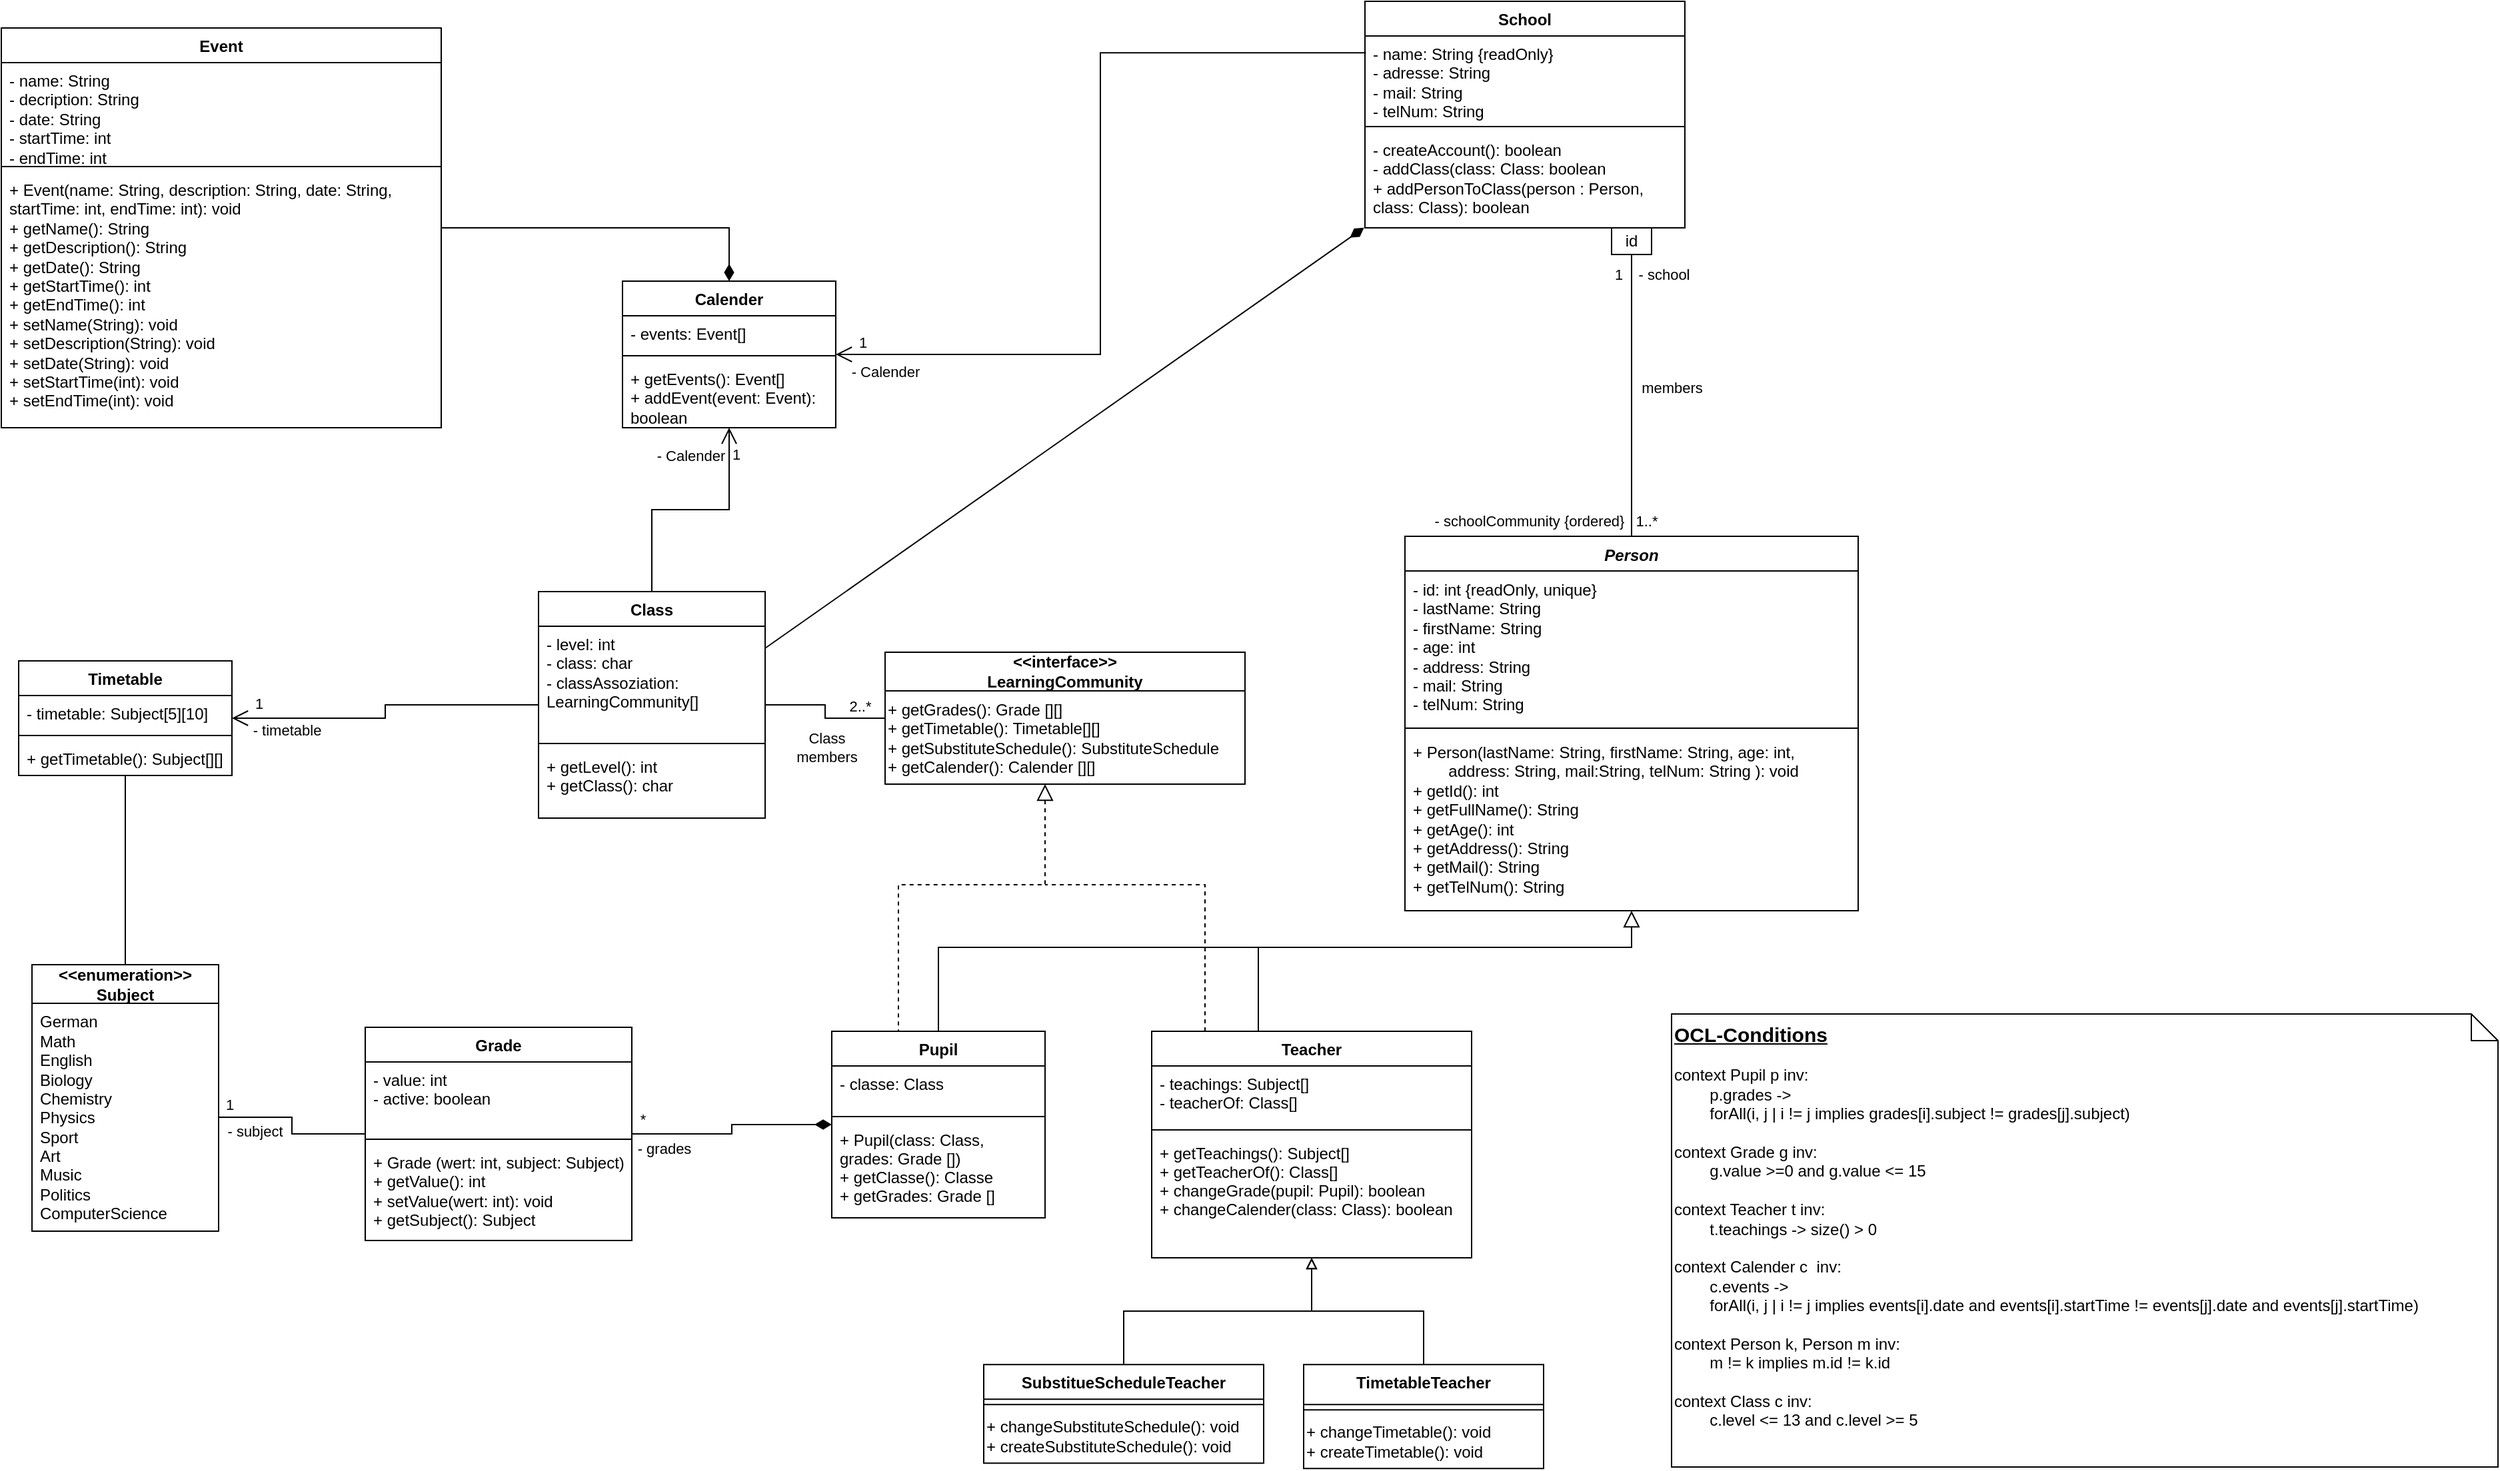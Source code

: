 <mxfile version="24.2.5" type="device">
  <diagram id="C5RBs43oDa-KdzZeNtuy" name="Page-1">
    <mxGraphModel dx="2555" dy="3335" grid="1" gridSize="10" guides="1" tooltips="1" connect="1" arrows="1" fold="1" page="1" pageScale="1" pageWidth="827" pageHeight="1169" math="0" shadow="0">
      <root>
        <mxCell id="WIyWlLk6GJQsqaUBKTNV-0" />
        <mxCell id="WIyWlLk6GJQsqaUBKTNV-1" parent="WIyWlLk6GJQsqaUBKTNV-0" />
        <mxCell id="5Cg1DQGmmBew_H07fwid-9" style="edgeStyle=orthogonalEdgeStyle;rounded=0;orthogonalLoop=1;jettySize=auto;html=1;entryX=1;entryY=0.5;entryDx=0;entryDy=0;endArrow=none;endFill=0;startArrow=diamondThin;startFill=1;startSize=10;" parent="WIyWlLk6GJQsqaUBKTNV-1" source="zkfFHV4jXpPFQw0GAbJ--0" target="rrHhDad-GqAPhSAh23OG-0" edge="1">
          <mxGeometry relative="1" as="geometry" />
        </mxCell>
        <mxCell id="TqdGIouG84ddenYdvqpn-0" value="- grades" style="edgeLabel;html=1;align=center;verticalAlign=middle;resizable=0;points=[];" parent="5Cg1DQGmmBew_H07fwid-9" vertex="1" connectable="0">
          <mxGeometry x="0.303" relative="1" as="geometry">
            <mxPoint x="-31" y="11" as="offset" />
          </mxGeometry>
        </mxCell>
        <mxCell id="TqdGIouG84ddenYdvqpn-2" value="*" style="edgeLabel;html=1;align=center;verticalAlign=middle;resizable=0;points=[];" parent="5Cg1DQGmmBew_H07fwid-9" vertex="1" connectable="0">
          <mxGeometry x="0.911" y="-1" relative="1" as="geometry">
            <mxPoint x="1" y="-10" as="offset" />
          </mxGeometry>
        </mxCell>
        <mxCell id="zkfFHV4jXpPFQw0GAbJ--0" value="Pupil" style="swimlane;fontStyle=1;align=center;verticalAlign=top;childLayout=stackLayout;horizontal=1;startSize=26;horizontalStack=0;resizeParent=1;resizeLast=0;collapsible=1;marginBottom=0;rounded=0;shadow=0;strokeWidth=1;" parent="WIyWlLk6GJQsqaUBKTNV-1" vertex="1">
          <mxGeometry x="-120" y="-1527" width="160" height="140" as="geometry">
            <mxRectangle x="-160" y="-840" width="160" height="26" as="alternateBounds" />
          </mxGeometry>
        </mxCell>
        <mxCell id="zkfFHV4jXpPFQw0GAbJ--1" value="- classe: Class&#xa;" style="text;align=left;verticalAlign=top;spacingLeft=4;spacingRight=4;overflow=hidden;rotatable=0;points=[[0,0.5],[1,0.5]];portConstraint=eastwest;" parent="zkfFHV4jXpPFQw0GAbJ--0" vertex="1">
          <mxGeometry y="26" width="160" height="34" as="geometry" />
        </mxCell>
        <mxCell id="zkfFHV4jXpPFQw0GAbJ--4" value="" style="line;html=1;strokeWidth=1;align=left;verticalAlign=middle;spacingTop=-1;spacingLeft=3;spacingRight=3;rotatable=0;labelPosition=right;points=[];portConstraint=eastwest;" parent="zkfFHV4jXpPFQw0GAbJ--0" vertex="1">
          <mxGeometry y="60" width="160" height="8" as="geometry" />
        </mxCell>
        <mxCell id="zkfFHV4jXpPFQw0GAbJ--5" value="+ Pupil(class: Class, &#xa;grades: Grade [])&#xa;+ getClasse(): Classe&#xa;+ getGrades: Grade []" style="text;align=left;verticalAlign=top;spacingLeft=4;spacingRight=4;overflow=hidden;rotatable=0;points=[[0,0.5],[1,0.5]];portConstraint=eastwest;" parent="zkfFHV4jXpPFQw0GAbJ--0" vertex="1">
          <mxGeometry y="68" width="160" height="72" as="geometry" />
        </mxCell>
        <mxCell id="4zYZKZz7MtSo7KlVfENi-1" style="edgeStyle=orthogonalEdgeStyle;rounded=0;orthogonalLoop=1;jettySize=auto;html=1;entryX=0.5;entryY=1;entryDx=0;entryDy=0;endArrow=block;endFill=0;" edge="1" parent="WIyWlLk6GJQsqaUBKTNV-1" source="zkfFHV4jXpPFQw0GAbJ--6" target="zkfFHV4jXpPFQw0GAbJ--17">
          <mxGeometry relative="1" as="geometry" />
        </mxCell>
        <mxCell id="zkfFHV4jXpPFQw0GAbJ--6" value="SubstitueScheduleTeacher&#xa;&#xa;" style="swimlane;fontStyle=1;align=center;verticalAlign=top;childLayout=stackLayout;horizontal=1;startSize=26;horizontalStack=0;resizeParent=1;resizeLast=0;collapsible=1;marginBottom=0;rounded=0;shadow=0;strokeWidth=1;" parent="WIyWlLk6GJQsqaUBKTNV-1" vertex="1">
          <mxGeometry x="-6" y="-1276.86" width="210" height="74" as="geometry">
            <mxRectangle x="130" y="380" width="160" height="26" as="alternateBounds" />
          </mxGeometry>
        </mxCell>
        <mxCell id="zkfFHV4jXpPFQw0GAbJ--9" value="" style="line;html=1;strokeWidth=1;align=left;verticalAlign=middle;spacingTop=-1;spacingLeft=3;spacingRight=3;rotatable=0;labelPosition=right;points=[];portConstraint=eastwest;" parent="zkfFHV4jXpPFQw0GAbJ--6" vertex="1">
          <mxGeometry y="26" width="210" height="8" as="geometry" />
        </mxCell>
        <mxCell id="WbwawXartxjEZme_BU2b-26" value="&lt;div align=&quot;left&quot;&gt;+ changeSubstituteSchedule(): void&lt;br&gt;&lt;/div&gt;&lt;div align=&quot;left&quot;&gt;+ createSubstituteSchedule(): void&lt;br&gt;&lt;/div&gt;" style="text;html=1;align=left;verticalAlign=middle;resizable=0;points=[];autosize=1;strokeColor=none;fillColor=none;" parent="zkfFHV4jXpPFQw0GAbJ--6" vertex="1">
          <mxGeometry y="34" width="210" height="40" as="geometry" />
        </mxCell>
        <mxCell id="4zYZKZz7MtSo7KlVfENi-3" style="edgeStyle=orthogonalEdgeStyle;rounded=0;orthogonalLoop=1;jettySize=auto;html=1;entryX=0.5;entryY=1;entryDx=0;entryDy=0;endArrow=block;endFill=0;" edge="1" parent="WIyWlLk6GJQsqaUBKTNV-1" source="zkfFHV4jXpPFQw0GAbJ--13" target="zkfFHV4jXpPFQw0GAbJ--17">
          <mxGeometry relative="1" as="geometry" />
        </mxCell>
        <mxCell id="zkfFHV4jXpPFQw0GAbJ--13" value="TimetableTeacher" style="swimlane;fontStyle=1;align=center;verticalAlign=top;childLayout=stackLayout;horizontal=1;startSize=30;horizontalStack=0;resizeParent=1;resizeLast=0;collapsible=1;marginBottom=0;rounded=0;shadow=0;strokeWidth=1;" parent="WIyWlLk6GJQsqaUBKTNV-1" vertex="1">
          <mxGeometry x="234" y="-1276.86" width="180" height="78" as="geometry">
            <mxRectangle x="340" y="380" width="170" height="26" as="alternateBounds" />
          </mxGeometry>
        </mxCell>
        <mxCell id="zkfFHV4jXpPFQw0GAbJ--15" value="" style="line;html=1;strokeWidth=1;align=left;verticalAlign=middle;spacingTop=-1;spacingLeft=3;spacingRight=3;rotatable=0;labelPosition=right;points=[];portConstraint=eastwest;" parent="zkfFHV4jXpPFQw0GAbJ--13" vertex="1">
          <mxGeometry y="30" width="180" height="8" as="geometry" />
        </mxCell>
        <mxCell id="WbwawXartxjEZme_BU2b-27" value="&lt;div align=&quot;left&quot;&gt;+ changeTimetable(): void&lt;br&gt;&lt;/div&gt;&lt;div align=&quot;left&quot;&gt;+ createTimetable(): void&lt;/div&gt;" style="text;html=1;align=left;verticalAlign=middle;resizable=0;points=[];autosize=1;strokeColor=none;fillColor=none;" parent="zkfFHV4jXpPFQw0GAbJ--13" vertex="1">
          <mxGeometry y="38" width="180" height="40" as="geometry" />
        </mxCell>
        <mxCell id="WbwawXartxjEZme_BU2b-21" style="edgeStyle=orthogonalEdgeStyle;rounded=0;orthogonalLoop=1;jettySize=auto;html=1;endArrow=none;endFill=0;dashed=1;" parent="WIyWlLk6GJQsqaUBKTNV-1" source="zkfFHV4jXpPFQw0GAbJ--17" edge="1">
          <mxGeometry relative="1" as="geometry">
            <mxPoint x="40" y="-1637" as="targetPoint" />
            <Array as="points">
              <mxPoint x="160" y="-1637" />
              <mxPoint x="110" y="-1637" />
            </Array>
          </mxGeometry>
        </mxCell>
        <mxCell id="zkfFHV4jXpPFQw0GAbJ--17" value="Teacher" style="swimlane;fontStyle=1;align=center;verticalAlign=top;childLayout=stackLayout;horizontal=1;startSize=26;horizontalStack=0;resizeParent=1;resizeLast=0;collapsible=1;marginBottom=0;rounded=0;shadow=0;strokeWidth=1;" parent="WIyWlLk6GJQsqaUBKTNV-1" vertex="1">
          <mxGeometry x="120" y="-1527" width="240" height="170" as="geometry">
            <mxRectangle x="80" y="-840" width="160" height="26" as="alternateBounds" />
          </mxGeometry>
        </mxCell>
        <mxCell id="zkfFHV4jXpPFQw0GAbJ--18" value="- teachings: Subject[]&#xa;- teacherOf: Class[]&#xa;" style="text;align=left;verticalAlign=top;spacingLeft=4;spacingRight=4;overflow=hidden;rotatable=0;points=[[0,0.5],[1,0.5]];portConstraint=eastwest;" parent="zkfFHV4jXpPFQw0GAbJ--17" vertex="1">
          <mxGeometry y="26" width="240" height="44" as="geometry" />
        </mxCell>
        <mxCell id="zkfFHV4jXpPFQw0GAbJ--23" value="" style="line;html=1;strokeWidth=1;align=left;verticalAlign=middle;spacingTop=-1;spacingLeft=3;spacingRight=3;rotatable=0;labelPosition=right;points=[];portConstraint=eastwest;" parent="zkfFHV4jXpPFQw0GAbJ--17" vertex="1">
          <mxGeometry y="70" width="240" height="8" as="geometry" />
        </mxCell>
        <mxCell id="zkfFHV4jXpPFQw0GAbJ--24" value="+ getTeachings(): Subject[]&#xa;+ getTeacherOf(): Class[]&#xa;+ changeGrade(pupil: Pupil): boolean&#xa;+ changeCalender(class: Class): boolean" style="text;align=left;verticalAlign=top;spacingLeft=4;spacingRight=4;overflow=hidden;rotatable=0;points=[[0,0.5],[1,0.5]];portConstraint=eastwest;" parent="zkfFHV4jXpPFQw0GAbJ--17" vertex="1">
          <mxGeometry y="78" width="240" height="82" as="geometry" />
        </mxCell>
        <mxCell id="WbwawXartxjEZme_BU2b-4" style="edgeStyle=orthogonalEdgeStyle;rounded=0;orthogonalLoop=1;jettySize=auto;html=1;entryX=1;entryY=0.5;entryDx=0;entryDy=0;endArrow=none;endFill=0;" parent="WIyWlLk6GJQsqaUBKTNV-1" source="rrHhDad-GqAPhSAh23OG-0" target="WbwawXartxjEZme_BU2b-3" edge="1">
          <mxGeometry relative="1" as="geometry" />
        </mxCell>
        <mxCell id="TqdGIouG84ddenYdvqpn-4" value="1" style="edgeLabel;html=1;align=center;verticalAlign=middle;resizable=0;points=[];" parent="WbwawXartxjEZme_BU2b-4" vertex="1" connectable="0">
          <mxGeometry x="0.766" y="-1" relative="1" as="geometry">
            <mxPoint x="-7" y="-9" as="offset" />
          </mxGeometry>
        </mxCell>
        <mxCell id="TqdGIouG84ddenYdvqpn-5" value="- subject" style="edgeLabel;html=1;align=center;verticalAlign=middle;resizable=0;points=[];" parent="WbwawXartxjEZme_BU2b-4" vertex="1" connectable="0">
          <mxGeometry x="0.831" y="1" relative="1" as="geometry">
            <mxPoint x="16" y="9" as="offset" />
          </mxGeometry>
        </mxCell>
        <mxCell id="rrHhDad-GqAPhSAh23OG-0" value="Grade" style="swimlane;fontStyle=1;align=center;verticalAlign=top;childLayout=stackLayout;horizontal=1;startSize=26;horizontalStack=0;resizeParent=1;resizeParentMax=0;resizeLast=0;collapsible=1;marginBottom=0;whiteSpace=wrap;html=1;" parent="WIyWlLk6GJQsqaUBKTNV-1" vertex="1">
          <mxGeometry x="-470" y="-1530" width="200" height="160" as="geometry">
            <mxRectangle x="-490" y="-850" width="70" height="30" as="alternateBounds" />
          </mxGeometry>
        </mxCell>
        <mxCell id="rrHhDad-GqAPhSAh23OG-1" value="&lt;div&gt;- value: int&lt;/div&gt;&lt;div&gt;- active: boolean&lt;/div&gt;" style="text;strokeColor=none;fillColor=none;align=left;verticalAlign=top;spacingLeft=4;spacingRight=4;overflow=hidden;rotatable=0;points=[[0,0.5],[1,0.5]];portConstraint=eastwest;whiteSpace=wrap;html=1;" parent="rrHhDad-GqAPhSAh23OG-0" vertex="1">
          <mxGeometry y="26" width="200" height="54" as="geometry" />
        </mxCell>
        <mxCell id="rrHhDad-GqAPhSAh23OG-2" value="" style="line;strokeWidth=1;fillColor=none;align=left;verticalAlign=middle;spacingTop=-1;spacingLeft=3;spacingRight=3;rotatable=0;labelPosition=right;points=[];portConstraint=eastwest;strokeColor=inherit;" parent="rrHhDad-GqAPhSAh23OG-0" vertex="1">
          <mxGeometry y="80" width="200" height="8" as="geometry" />
        </mxCell>
        <mxCell id="rrHhDad-GqAPhSAh23OG-3" value="&lt;div&gt;+ Grade (wert: int, subject: Subject)&lt;br&gt;&lt;/div&gt;&lt;div&gt;+ getValue(): int&lt;/div&gt;&lt;div&gt;+ setValue(wert: int): void&lt;br&gt;&lt;/div&gt;&lt;div&gt;+ getSubject(): Subject&lt;/div&gt;" style="text;strokeColor=none;fillColor=none;align=left;verticalAlign=top;spacingLeft=4;spacingRight=4;overflow=hidden;rotatable=0;points=[[0,0.5],[1,0.5]];portConstraint=eastwest;whiteSpace=wrap;html=1;" parent="rrHhDad-GqAPhSAh23OG-0" vertex="1">
          <mxGeometry y="88" width="200" height="72" as="geometry" />
        </mxCell>
        <mxCell id="5Cg1DQGmmBew_H07fwid-13" style="edgeStyle=orthogonalEdgeStyle;rounded=0;orthogonalLoop=1;jettySize=auto;html=1;entryX=1;entryY=0.5;entryDx=0;entryDy=0;endArrow=open;endFill=0;endSize=10;exitX=0.003;exitY=0.197;exitDx=0;exitDy=0;exitPerimeter=0;startSize=10;" parent="WIyWlLk6GJQsqaUBKTNV-1" source="rrHhDad-GqAPhSAh23OG-5" target="rrHhDad-GqAPhSAh23OG-12" edge="1">
          <mxGeometry relative="1" as="geometry" />
        </mxCell>
        <mxCell id="TpZP8rz3wwjgJjstvNqO-3" value="1" style="edgeLabel;html=1;align=center;verticalAlign=middle;resizable=0;points=[];fontFamily=Helvetica;fontSize=11;fontColor=default;labelBackgroundColor=default;" parent="5Cg1DQGmmBew_H07fwid-13" vertex="1" connectable="0">
          <mxGeometry x="0.664" y="-1" relative="1" as="geometry">
            <mxPoint x="-85" y="-8" as="offset" />
          </mxGeometry>
        </mxCell>
        <mxCell id="TqdGIouG84ddenYdvqpn-7" value="- Calender" style="edgeLabel;html=1;align=center;verticalAlign=middle;resizable=0;points=[];" parent="5Cg1DQGmmBew_H07fwid-13" vertex="1" connectable="0">
          <mxGeometry x="0.465" y="1" relative="1" as="geometry">
            <mxPoint x="-130" y="12" as="offset" />
          </mxGeometry>
        </mxCell>
        <mxCell id="5Cg1DQGmmBew_H07fwid-23" style="edgeStyle=orthogonalEdgeStyle;rounded=0;orthogonalLoop=1;jettySize=auto;html=1;entryX=0.5;entryY=0;entryDx=0;entryDy=0;strokeColor=default;align=center;verticalAlign=middle;fontFamily=Helvetica;fontSize=11;fontColor=default;labelBackgroundColor=default;endArrow=none;endFill=0;endSize=10;" parent="WIyWlLk6GJQsqaUBKTNV-1" source="ObR1IF8wktle5v3oRyKV-1" target="rrHhDad-GqAPhSAh23OG-32" edge="1">
          <mxGeometry relative="1" as="geometry">
            <Array as="points" />
          </mxGeometry>
        </mxCell>
        <mxCell id="TpZP8rz3wwjgJjstvNqO-9" value="1..*" style="edgeLabel;html=1;align=center;verticalAlign=middle;resizable=0;points=[];fontFamily=Helvetica;fontSize=11;fontColor=default;labelBackgroundColor=default;" parent="5Cg1DQGmmBew_H07fwid-23" vertex="1" connectable="0">
          <mxGeometry x="0.794" relative="1" as="geometry">
            <mxPoint x="11" y="10" as="offset" />
          </mxGeometry>
        </mxCell>
        <mxCell id="TqdGIouG84ddenYdvqpn-8" value="- schoolCommunity {ordered}" style="edgeLabel;html=1;align=center;verticalAlign=middle;resizable=0;points=[];" parent="5Cg1DQGmmBew_H07fwid-23" vertex="1" connectable="0">
          <mxGeometry x="0.605" y="-1" relative="1" as="geometry">
            <mxPoint x="-76" y="30" as="offset" />
          </mxGeometry>
        </mxCell>
        <mxCell id="v6CMzdKw22sWxw8PzKiO-6" value="members" style="edgeLabel;html=1;align=center;verticalAlign=middle;resizable=0;points=[];" parent="5Cg1DQGmmBew_H07fwid-23" vertex="1" connectable="0">
          <mxGeometry x="0.042" relative="1" as="geometry">
            <mxPoint x="30" y="-10" as="offset" />
          </mxGeometry>
        </mxCell>
        <mxCell id="5Cg1DQGmmBew_H07fwid-24" style="rounded=0;orthogonalLoop=1;jettySize=auto;html=1;entryX=1;entryY=0.25;entryDx=0;entryDy=0;strokeColor=default;align=center;verticalAlign=middle;fontFamily=Helvetica;fontSize=11;fontColor=default;labelBackgroundColor=default;endArrow=none;endFill=0;endSize=10;startSize=10;startArrow=diamondThin;startFill=1;exitX=-0.003;exitY=0.999;exitDx=0;exitDy=0;exitPerimeter=0;" parent="WIyWlLk6GJQsqaUBKTNV-1" source="rrHhDad-GqAPhSAh23OG-7" target="rrHhDad-GqAPhSAh23OG-8" edge="1">
          <mxGeometry relative="1" as="geometry" />
        </mxCell>
        <mxCell id="rrHhDad-GqAPhSAh23OG-4" value="School" style="swimlane;fontStyle=1;align=center;verticalAlign=top;childLayout=stackLayout;horizontal=1;startSize=26;horizontalStack=0;resizeParent=1;resizeParentMax=0;resizeLast=0;collapsible=1;marginBottom=0;whiteSpace=wrap;html=1;" parent="WIyWlLk6GJQsqaUBKTNV-1" vertex="1">
          <mxGeometry x="280" y="-2300" width="240" height="170" as="geometry">
            <mxRectangle x="-17" y="-1360" width="80" height="30" as="alternateBounds" />
          </mxGeometry>
        </mxCell>
        <mxCell id="rrHhDad-GqAPhSAh23OG-5" value="- name: String {readOnly}&lt;br&gt;&lt;div&gt;- adresse: String&lt;/div&gt;&lt;div&gt;- mail: String&lt;/div&gt;&lt;div&gt;- telNum: String&lt;/div&gt;" style="text;strokeColor=none;fillColor=none;align=left;verticalAlign=top;spacingLeft=4;spacingRight=4;overflow=hidden;rotatable=0;points=[[0,0.5],[1,0.5]];portConstraint=eastwest;whiteSpace=wrap;html=1;" parent="rrHhDad-GqAPhSAh23OG-4" vertex="1">
          <mxGeometry y="26" width="240" height="64" as="geometry" />
        </mxCell>
        <mxCell id="rrHhDad-GqAPhSAh23OG-6" value="" style="line;strokeWidth=1;fillColor=none;align=left;verticalAlign=middle;spacingTop=-1;spacingLeft=3;spacingRight=3;rotatable=0;labelPosition=right;points=[];portConstraint=eastwest;strokeColor=inherit;" parent="rrHhDad-GqAPhSAh23OG-4" vertex="1">
          <mxGeometry y="90" width="240" height="8" as="geometry" />
        </mxCell>
        <mxCell id="rrHhDad-GqAPhSAh23OG-7" value="&lt;div&gt;&lt;span style=&quot;background-color: initial;&quot;&gt;- createAccount(): boolean&lt;/span&gt;&lt;br&gt;&lt;/div&gt;&lt;div&gt;- addClass(class: Class: boolean&lt;/div&gt;&lt;div&gt;+&lt;span style=&quot;background-color: initial;&quot;&gt;&amp;nbsp;addPersonToClass(person : Person, class: Class): boolean&lt;/span&gt;&lt;/div&gt;" style="text;strokeColor=none;fillColor=none;align=left;verticalAlign=top;spacingLeft=4;spacingRight=4;overflow=hidden;rotatable=0;points=[[0,0.5],[1,0.5]];portConstraint=eastwest;whiteSpace=wrap;html=1;" parent="rrHhDad-GqAPhSAh23OG-4" vertex="1">
          <mxGeometry y="98" width="240" height="72" as="geometry" />
        </mxCell>
        <mxCell id="5Cg1DQGmmBew_H07fwid-14" style="edgeStyle=orthogonalEdgeStyle;rounded=0;orthogonalLoop=1;jettySize=auto;html=1;entryX=0.5;entryY=1;entryDx=0;entryDy=0;endArrow=open;endFill=0;endSize=10;" parent="WIyWlLk6GJQsqaUBKTNV-1" source="rrHhDad-GqAPhSAh23OG-8" target="rrHhDad-GqAPhSAh23OG-12" edge="1">
          <mxGeometry relative="1" as="geometry" />
        </mxCell>
        <mxCell id="TpZP8rz3wwjgJjstvNqO-1" value="1" style="edgeLabel;html=1;align=center;verticalAlign=middle;resizable=0;points=[];fontFamily=Helvetica;fontSize=11;fontColor=default;labelBackgroundColor=default;" parent="5Cg1DQGmmBew_H07fwid-14" vertex="1" connectable="0">
          <mxGeometry x="0.65" y="-1" relative="1" as="geometry">
            <mxPoint x="4" y="-12" as="offset" />
          </mxGeometry>
        </mxCell>
        <mxCell id="TqdGIouG84ddenYdvqpn-6" value="- Calender" style="edgeLabel;html=1;align=center;verticalAlign=middle;resizable=0;points=[];" parent="5Cg1DQGmmBew_H07fwid-14" vertex="1" connectable="0">
          <mxGeometry x="0.322" y="1" relative="1" as="geometry">
            <mxPoint x="-28" y="-41" as="offset" />
          </mxGeometry>
        </mxCell>
        <mxCell id="5Cg1DQGmmBew_H07fwid-16" style="edgeStyle=orthogonalEdgeStyle;rounded=0;orthogonalLoop=1;jettySize=auto;html=1;entryX=1;entryY=0.5;entryDx=0;entryDy=0;endArrow=open;endFill=0;endSize=10;" parent="WIyWlLk6GJQsqaUBKTNV-1" source="rrHhDad-GqAPhSAh23OG-8" target="rrHhDad-GqAPhSAh23OG-24" edge="1">
          <mxGeometry relative="1" as="geometry" />
        </mxCell>
        <mxCell id="TpZP8rz3wwjgJjstvNqO-6" value="1" style="edgeLabel;html=1;align=center;verticalAlign=middle;resizable=0;points=[];fontFamily=Helvetica;fontSize=11;fontColor=default;labelBackgroundColor=default;" parent="5Cg1DQGmmBew_H07fwid-16" vertex="1" connectable="0">
          <mxGeometry x="0.759" relative="1" as="geometry">
            <mxPoint x="-9" y="-11" as="offset" />
          </mxGeometry>
        </mxCell>
        <mxCell id="v6CMzdKw22sWxw8PzKiO-1" value="- timetable" style="edgeLabel;html=1;align=center;verticalAlign=middle;resizable=0;points=[];" parent="5Cg1DQGmmBew_H07fwid-16" vertex="1" connectable="0">
          <mxGeometry x="0.78" relative="1" as="geometry">
            <mxPoint x="14" y="9" as="offset" />
          </mxGeometry>
        </mxCell>
        <mxCell id="rrHhDad-GqAPhSAh23OG-8" value="Class" style="swimlane;fontStyle=1;align=center;verticalAlign=top;childLayout=stackLayout;horizontal=1;startSize=26;horizontalStack=0;resizeParent=1;resizeParentMax=0;resizeLast=0;collapsible=1;marginBottom=0;whiteSpace=wrap;html=1;" parent="WIyWlLk6GJQsqaUBKTNV-1" vertex="1">
          <mxGeometry x="-340" y="-1857" width="170" height="170" as="geometry">
            <mxRectangle x="-317" y="-1170" width="80" height="30" as="alternateBounds" />
          </mxGeometry>
        </mxCell>
        <mxCell id="rrHhDad-GqAPhSAh23OG-9" value="&lt;div&gt;- level: int&lt;/div&gt;- class: char&lt;div&gt;- classAssoziation: LearningCommunity[]&lt;/div&gt;" style="text;strokeColor=none;fillColor=none;align=left;verticalAlign=top;spacingLeft=4;spacingRight=4;overflow=hidden;rotatable=0;points=[[0,0.5],[1,0.5]];portConstraint=eastwest;whiteSpace=wrap;html=1;" parent="rrHhDad-GqAPhSAh23OG-8" vertex="1">
          <mxGeometry y="26" width="170" height="84" as="geometry" />
        </mxCell>
        <mxCell id="rrHhDad-GqAPhSAh23OG-10" value="" style="line;strokeWidth=1;fillColor=none;align=left;verticalAlign=middle;spacingTop=-1;spacingLeft=3;spacingRight=3;rotatable=0;labelPosition=right;points=[];portConstraint=eastwest;strokeColor=inherit;" parent="rrHhDad-GqAPhSAh23OG-8" vertex="1">
          <mxGeometry y="110" width="170" height="8" as="geometry" />
        </mxCell>
        <mxCell id="rrHhDad-GqAPhSAh23OG-11" value="&lt;div&gt;+ getLevel(): int&lt;/div&gt;&lt;div&gt;+ getClass(): char&lt;br&gt;&lt;/div&gt;&lt;div&gt;&lt;br&gt;&lt;/div&gt;" style="text;strokeColor=none;fillColor=none;align=left;verticalAlign=top;spacingLeft=4;spacingRight=4;overflow=hidden;rotatable=0;points=[[0,0.5],[1,0.5]];portConstraint=eastwest;whiteSpace=wrap;html=1;" parent="rrHhDad-GqAPhSAh23OG-8" vertex="1">
          <mxGeometry y="118" width="170" height="52" as="geometry" />
        </mxCell>
        <mxCell id="rrHhDad-GqAPhSAh23OG-12" value="Calender&lt;div&gt;&lt;br&gt;&lt;/div&gt;" style="swimlane;fontStyle=1;align=center;verticalAlign=top;childLayout=stackLayout;horizontal=1;startSize=26;horizontalStack=0;resizeParent=1;resizeParentMax=0;resizeLast=0;collapsible=1;marginBottom=0;whiteSpace=wrap;html=1;" parent="WIyWlLk6GJQsqaUBKTNV-1" vertex="1">
          <mxGeometry x="-277" y="-2090" width="160" height="110" as="geometry">
            <mxRectangle x="-460" y="-1386" width="90" height="40" as="alternateBounds" />
          </mxGeometry>
        </mxCell>
        <mxCell id="rrHhDad-GqAPhSAh23OG-13" value="- events: Event[]" style="text;strokeColor=none;fillColor=none;align=left;verticalAlign=top;spacingLeft=4;spacingRight=4;overflow=hidden;rotatable=0;points=[[0,0.5],[1,0.5]];portConstraint=eastwest;whiteSpace=wrap;html=1;" parent="rrHhDad-GqAPhSAh23OG-12" vertex="1">
          <mxGeometry y="26" width="160" height="26" as="geometry" />
        </mxCell>
        <mxCell id="rrHhDad-GqAPhSAh23OG-14" value="" style="line;strokeWidth=1;fillColor=none;align=left;verticalAlign=middle;spacingTop=-1;spacingLeft=3;spacingRight=3;rotatable=0;labelPosition=right;points=[];portConstraint=eastwest;strokeColor=inherit;" parent="rrHhDad-GqAPhSAh23OG-12" vertex="1">
          <mxGeometry y="52" width="160" height="8" as="geometry" />
        </mxCell>
        <mxCell id="rrHhDad-GqAPhSAh23OG-15" value="+ getEvents(): Event[]&lt;div&gt;+ addEvent(event: Event): boolean&lt;br&gt;&lt;/div&gt;" style="text;strokeColor=none;fillColor=none;align=left;verticalAlign=top;spacingLeft=4;spacingRight=4;overflow=hidden;rotatable=0;points=[[0,0.5],[1,0.5]];portConstraint=eastwest;whiteSpace=wrap;html=1;" parent="rrHhDad-GqAPhSAh23OG-12" vertex="1">
          <mxGeometry y="60" width="160" height="50" as="geometry" />
        </mxCell>
        <mxCell id="v6CMzdKw22sWxw8PzKiO-9" style="edgeStyle=orthogonalEdgeStyle;rounded=0;orthogonalLoop=1;jettySize=auto;html=1;entryX=0.5;entryY=0;entryDx=0;entryDy=0;endArrow=none;endFill=0;" parent="WIyWlLk6GJQsqaUBKTNV-1" source="rrHhDad-GqAPhSAh23OG-24" target="WbwawXartxjEZme_BU2b-1" edge="1">
          <mxGeometry relative="1" as="geometry" />
        </mxCell>
        <mxCell id="rrHhDad-GqAPhSAh23OG-24" value="Timetable" style="swimlane;fontStyle=1;align=center;verticalAlign=top;childLayout=stackLayout;horizontal=1;startSize=26;horizontalStack=0;resizeParent=1;resizeParentMax=0;resizeLast=0;collapsible=1;marginBottom=0;whiteSpace=wrap;html=1;" parent="WIyWlLk6GJQsqaUBKTNV-1" vertex="1">
          <mxGeometry x="-730" y="-1805" width="160" height="86" as="geometry">
            <mxRectangle x="-510" y="-1158" width="110" height="30" as="alternateBounds" />
          </mxGeometry>
        </mxCell>
        <mxCell id="rrHhDad-GqAPhSAh23OG-25" value="- timetable: Subject[5][10]" style="text;strokeColor=none;fillColor=none;align=left;verticalAlign=top;spacingLeft=4;spacingRight=4;overflow=hidden;rotatable=0;points=[[0,0.5],[1,0.5]];portConstraint=eastwest;whiteSpace=wrap;html=1;" parent="rrHhDad-GqAPhSAh23OG-24" vertex="1">
          <mxGeometry y="26" width="160" height="26" as="geometry" />
        </mxCell>
        <mxCell id="rrHhDad-GqAPhSAh23OG-26" value="" style="line;strokeWidth=1;fillColor=none;align=left;verticalAlign=middle;spacingTop=-1;spacingLeft=3;spacingRight=3;rotatable=0;labelPosition=right;points=[];portConstraint=eastwest;strokeColor=inherit;" parent="rrHhDad-GqAPhSAh23OG-24" vertex="1">
          <mxGeometry y="52" width="160" height="8" as="geometry" />
        </mxCell>
        <mxCell id="rrHhDad-GqAPhSAh23OG-27" value="+ getTimetable(): Subject[][]" style="text;strokeColor=none;fillColor=none;align=left;verticalAlign=top;spacingLeft=4;spacingRight=4;overflow=hidden;rotatable=0;points=[[0,0.5],[1,0.5]];portConstraint=eastwest;whiteSpace=wrap;html=1;" parent="rrHhDad-GqAPhSAh23OG-24" vertex="1">
          <mxGeometry y="60" width="160" height="26" as="geometry" />
        </mxCell>
        <mxCell id="TqdGIouG84ddenYdvqpn-10" style="edgeStyle=orthogonalEdgeStyle;rounded=0;orthogonalLoop=1;jettySize=auto;html=1;entryX=0.5;entryY=0;entryDx=0;entryDy=0;endArrow=none;endFill=0;" parent="WIyWlLk6GJQsqaUBKTNV-1" target="zkfFHV4jXpPFQw0GAbJ--0" edge="1">
          <mxGeometry relative="1" as="geometry">
            <mxPoint x="480" y="-1600" as="sourcePoint" />
            <Array as="points">
              <mxPoint x="480" y="-1590" />
              <mxPoint x="-40" y="-1590" />
            </Array>
          </mxGeometry>
        </mxCell>
        <mxCell id="TqdGIouG84ddenYdvqpn-11" style="edgeStyle=orthogonalEdgeStyle;rounded=0;orthogonalLoop=1;jettySize=auto;html=1;entryX=0.5;entryY=0;entryDx=0;entryDy=0;endArrow=none;endFill=0;startArrow=block;startFill=0;startSize=10;" parent="WIyWlLk6GJQsqaUBKTNV-1" source="rrHhDad-GqAPhSAh23OG-32" target="zkfFHV4jXpPFQw0GAbJ--17" edge="1">
          <mxGeometry relative="1" as="geometry">
            <Array as="points">
              <mxPoint x="480" y="-1590" />
              <mxPoint x="200" y="-1590" />
            </Array>
          </mxGeometry>
        </mxCell>
        <mxCell id="rrHhDad-GqAPhSAh23OG-32" value="&lt;i&gt;Person&lt;/i&gt;" style="swimlane;fontStyle=1;align=center;verticalAlign=top;childLayout=stackLayout;horizontal=1;startSize=26;horizontalStack=0;resizeParent=1;resizeParentMax=0;resizeLast=0;collapsible=1;marginBottom=0;whiteSpace=wrap;html=1;" parent="WIyWlLk6GJQsqaUBKTNV-1" vertex="1">
          <mxGeometry x="310" y="-1898.5" width="340" height="281" as="geometry">
            <mxRectangle x="160" y="-1199" width="80" height="30" as="alternateBounds" />
          </mxGeometry>
        </mxCell>
        <mxCell id="rrHhDad-GqAPhSAh23OG-33" value="&lt;div&gt;- id: int {readOnly, unique}&lt;br&gt;&lt;/div&gt;- lastName: String&lt;div&gt;- firstName: String&lt;br&gt;&lt;div&gt;- age: int&lt;/div&gt;&lt;div&gt;- address: String&lt;/div&gt;&lt;div&gt;- mail: String&lt;/div&gt;&lt;div&gt;- telNum: String&lt;/div&gt;&lt;div&gt;&lt;br&gt;&lt;/div&gt;&lt;/div&gt;" style="text;strokeColor=none;fillColor=none;align=left;verticalAlign=top;spacingLeft=4;spacingRight=4;overflow=hidden;rotatable=0;points=[[0,0.5],[1,0.5]];portConstraint=eastwest;whiteSpace=wrap;html=1;" parent="rrHhDad-GqAPhSAh23OG-32" vertex="1">
          <mxGeometry y="26" width="340" height="114" as="geometry" />
        </mxCell>
        <mxCell id="rrHhDad-GqAPhSAh23OG-34" value="" style="line;strokeWidth=1;fillColor=none;align=left;verticalAlign=middle;spacingTop=-1;spacingLeft=3;spacingRight=3;rotatable=0;labelPosition=right;points=[];portConstraint=eastwest;strokeColor=inherit;" parent="rrHhDad-GqAPhSAh23OG-32" vertex="1">
          <mxGeometry y="140" width="340" height="8" as="geometry" />
        </mxCell>
        <mxCell id="rrHhDad-GqAPhSAh23OG-35" value="&lt;div&gt;+ Person(lastName: String, firstName: String, age: int,&lt;/div&gt;&lt;div&gt;&lt;span style=&quot;white-space: pre;&quot;&gt;&#x9;&lt;/span&gt;address: String, mail:String, telNum: String ): void&lt;br&gt;&lt;/div&gt;&lt;div&gt;+ getId(): int&lt;/div&gt;&lt;div&gt;+ getFullName(): String&lt;/div&gt;&lt;div&gt;+ getAge(): int&lt;/div&gt;&lt;div&gt;+ getAddress(): String&lt;/div&gt;&lt;div&gt;+ getMail(): String&lt;/div&gt;&lt;div&gt;+ getTelNum(): String&lt;br&gt;&lt;/div&gt;" style="text;strokeColor=none;fillColor=none;align=left;verticalAlign=top;spacingLeft=4;spacingRight=4;overflow=hidden;rotatable=0;points=[[0,0.5],[1,0.5]];portConstraint=eastwest;whiteSpace=wrap;html=1;" parent="rrHhDad-GqAPhSAh23OG-32" vertex="1">
          <mxGeometry y="148" width="340" height="133" as="geometry" />
        </mxCell>
        <mxCell id="WbwawXartxjEZme_BU2b-1" value="&lt;div&gt;&amp;lt;&amp;lt;enumeration&amp;gt;&amp;gt;&lt;br&gt;&lt;/div&gt;&lt;div&gt;Subject&lt;/div&gt;" style="swimlane;fontStyle=1;align=center;verticalAlign=middle;childLayout=stackLayout;horizontal=1;startSize=29;horizontalStack=0;resizeParent=1;resizeParentMax=0;resizeLast=0;collapsible=0;marginBottom=0;html=1;whiteSpace=wrap;" parent="WIyWlLk6GJQsqaUBKTNV-1" vertex="1">
          <mxGeometry x="-720" y="-1577" width="140" height="200" as="geometry" />
        </mxCell>
        <mxCell id="WbwawXartxjEZme_BU2b-3" value="&lt;div&gt;German&lt;/div&gt;&lt;div&gt;Math&lt;/div&gt;&lt;div&gt;English&lt;/div&gt;&lt;div&gt;Biology&lt;/div&gt;&lt;div&gt;Chemistry&lt;/div&gt;&lt;div&gt;Physics&lt;/div&gt;&lt;div&gt;Sport&lt;br&gt;&lt;/div&gt;&lt;div&gt;Art&lt;/div&gt;&lt;div&gt;Music&lt;/div&gt;&lt;div&gt;Politics&lt;/div&gt;&lt;div&gt;ComputerScience&lt;/div&gt;" style="text;html=1;strokeColor=none;fillColor=none;align=left;verticalAlign=middle;spacingLeft=4;spacingRight=4;overflow=hidden;rotatable=0;points=[[0,0.5],[1,0.5]];portConstraint=eastwest;whiteSpace=wrap;" parent="WbwawXartxjEZme_BU2b-1" vertex="1">
          <mxGeometry y="29" width="140" height="171" as="geometry" />
        </mxCell>
        <mxCell id="WbwawXartxjEZme_BU2b-16" style="edgeStyle=orthogonalEdgeStyle;rounded=0;orthogonalLoop=1;jettySize=auto;html=1;entryX=0.5;entryY=0;entryDx=0;entryDy=0;endArrow=none;endFill=0;startArrow=block;startFill=0;startSize=10;dashed=1;" parent="WIyWlLk6GJQsqaUBKTNV-1" source="WbwawXartxjEZme_BU2b-9" target="zkfFHV4jXpPFQw0GAbJ--0" edge="1">
          <mxGeometry relative="1" as="geometry">
            <Array as="points">
              <mxPoint x="40" y="-1637" />
              <mxPoint x="-70" y="-1637" />
              <mxPoint x="-70" y="-1527" />
            </Array>
          </mxGeometry>
        </mxCell>
        <mxCell id="5Cg1DQGmmBew_H07fwid-18" style="edgeStyle=orthogonalEdgeStyle;rounded=0;orthogonalLoop=1;jettySize=auto;html=1;entryX=1;entryY=0.5;entryDx=0;entryDy=0;endArrow=none;endFill=0;" parent="WIyWlLk6GJQsqaUBKTNV-1" source="WbwawXartxjEZme_BU2b-9" target="rrHhDad-GqAPhSAh23OG-8" edge="1">
          <mxGeometry relative="1" as="geometry" />
        </mxCell>
        <mxCell id="TpZP8rz3wwjgJjstvNqO-4" value="2..*" style="edgeLabel;html=1;align=center;verticalAlign=middle;resizable=0;points=[];fontFamily=Helvetica;fontSize=11;fontColor=default;labelBackgroundColor=default;" parent="5Cg1DQGmmBew_H07fwid-18" vertex="1" connectable="0">
          <mxGeometry x="-0.411" y="2" relative="1" as="geometry">
            <mxPoint x="10" y="-11" as="offset" />
          </mxGeometry>
        </mxCell>
        <mxCell id="v6CMzdKw22sWxw8PzKiO-2" value="Class&lt;div&gt;members&lt;/div&gt;" style="edgeLabel;html=1;align=center;verticalAlign=middle;resizable=0;points=[];" parent="5Cg1DQGmmBew_H07fwid-18" vertex="1" connectable="0">
          <mxGeometry x="-0.236" y="2" relative="1" as="geometry">
            <mxPoint x="-6" y="20" as="offset" />
          </mxGeometry>
        </mxCell>
        <mxCell id="WbwawXartxjEZme_BU2b-9" value="&lt;div&gt;&amp;lt;&amp;lt;interface&amp;gt;&amp;gt;&lt;br&gt;&lt;/div&gt;&lt;div&gt;LearningCommunity&lt;/div&gt;" style="swimlane;fontStyle=1;align=center;verticalAlign=middle;childLayout=stackLayout;horizontal=1;startSize=29;horizontalStack=0;resizeParent=1;resizeParentMax=0;resizeLast=0;collapsible=0;marginBottom=0;html=1;whiteSpace=wrap;" parent="WIyWlLk6GJQsqaUBKTNV-1" vertex="1">
          <mxGeometry x="-80" y="-1811.5" width="270" height="99" as="geometry" />
        </mxCell>
        <mxCell id="WbwawXartxjEZme_BU2b-11" value="&lt;div align=&quot;left&quot;&gt;+ getGrades(): Grade [][]&lt;br&gt;&lt;/div&gt;&lt;div align=&quot;left&quot;&gt;+ getTimetable(): Timetable[][]&lt;br&gt;&lt;/div&gt;&lt;div align=&quot;left&quot;&gt;+ getSubstituteSchedule():&amp;nbsp;&lt;span style=&quot;background-color: initial;&quot;&gt;SubstituteSchedule&lt;/span&gt;&lt;br&gt;&lt;/div&gt;&lt;div align=&quot;left&quot;&gt;+ getCalender(): Calender [][]&lt;br&gt;&lt;/div&gt;" style="text;html=1;align=left;verticalAlign=middle;resizable=0;points=[];autosize=1;strokeColor=none;fillColor=none;" parent="WbwawXartxjEZme_BU2b-9" vertex="1">
          <mxGeometry y="29" width="270" height="70" as="geometry" />
        </mxCell>
        <mxCell id="TpZP8rz3wwjgJjstvNqO-0" style="edgeStyle=orthogonalEdgeStyle;rounded=0;orthogonalLoop=1;jettySize=auto;html=1;entryX=0.5;entryY=0;entryDx=0;entryDy=0;endArrow=diamondThin;endFill=1;endSize=10;startSize=10;startArrow=none;startFill=0;" parent="WIyWlLk6GJQsqaUBKTNV-1" source="5Cg1DQGmmBew_H07fwid-25" target="rrHhDad-GqAPhSAh23OG-12" edge="1">
          <mxGeometry relative="1" as="geometry" />
        </mxCell>
        <mxCell id="5Cg1DQGmmBew_H07fwid-25" value="&lt;div&gt;Event&lt;/div&gt;" style="swimlane;fontStyle=1;align=center;verticalAlign=top;childLayout=stackLayout;horizontal=1;startSize=26;horizontalStack=0;resizeParent=1;resizeParentMax=0;resizeLast=0;collapsible=1;marginBottom=0;whiteSpace=wrap;html=1;" parent="WIyWlLk6GJQsqaUBKTNV-1" vertex="1">
          <mxGeometry x="-743" y="-2280" width="330" height="300" as="geometry">
            <mxRectangle x="-460" y="-1386" width="90" height="40" as="alternateBounds" />
          </mxGeometry>
        </mxCell>
        <mxCell id="5Cg1DQGmmBew_H07fwid-26" value="- name: String&lt;div&gt;- decription: String&lt;/div&gt;&lt;div&gt;- date: String&lt;/div&gt;&lt;div&gt;- startTime: int&lt;/div&gt;&lt;div&gt;- endTime: int&lt;/div&gt;" style="text;strokeColor=none;fillColor=none;align=left;verticalAlign=top;spacingLeft=4;spacingRight=4;overflow=hidden;rotatable=0;points=[[0,0.5],[1,0.5]];portConstraint=eastwest;whiteSpace=wrap;html=1;" parent="5Cg1DQGmmBew_H07fwid-25" vertex="1">
          <mxGeometry y="26" width="330" height="74" as="geometry" />
        </mxCell>
        <mxCell id="5Cg1DQGmmBew_H07fwid-27" value="" style="line;strokeWidth=1;fillColor=none;align=left;verticalAlign=middle;spacingTop=-1;spacingLeft=3;spacingRight=3;rotatable=0;labelPosition=right;points=[];portConstraint=eastwest;strokeColor=inherit;" parent="5Cg1DQGmmBew_H07fwid-25" vertex="1">
          <mxGeometry y="100" width="330" height="8" as="geometry" />
        </mxCell>
        <mxCell id="5Cg1DQGmmBew_H07fwid-28" value="&lt;div&gt;+ Event(name: String, description: String, date: String, startTime: int, endTime: int): void&lt;br&gt;&lt;/div&gt;&lt;div&gt;+ getName(): String&lt;/div&gt;&lt;div&gt;+ getDescription(): String&lt;/div&gt;&lt;div&gt;+ getDate(): String&lt;br&gt;&lt;/div&gt;&lt;div&gt;+ getStartTime(): int&lt;/div&gt;&lt;div&gt;+ getEndTime(): int&lt;/div&gt;&lt;div&gt;&lt;div&gt;+ setName(String):&amp;nbsp;&lt;span style=&quot;background-color: initial;&quot;&gt;void&lt;/span&gt;&lt;/div&gt;&lt;div&gt;+ setDescription(String):&amp;nbsp;&lt;span style=&quot;background-color: initial;&quot;&gt;void&lt;/span&gt;&lt;/div&gt;&lt;div&gt;+ setDate(String):&amp;nbsp;&lt;span style=&quot;background-color: initial;&quot;&gt;void&lt;/span&gt;&lt;br&gt;&lt;/div&gt;&lt;div&gt;+ setStartTime(int):&amp;nbsp;&lt;span style=&quot;background-color: initial;&quot;&gt;void&lt;/span&gt;&lt;/div&gt;&lt;div&gt;+ setEndTime(int): void&lt;/div&gt;&lt;/div&gt;" style="text;strokeColor=none;fillColor=none;align=left;verticalAlign=top;spacingLeft=4;spacingRight=4;overflow=hidden;rotatable=0;points=[[0,0.5],[1,0.5]];portConstraint=eastwest;whiteSpace=wrap;html=1;" parent="5Cg1DQGmmBew_H07fwid-25" vertex="1">
          <mxGeometry y="108" width="330" height="192" as="geometry" />
        </mxCell>
        <mxCell id="ObR1IF8wktle5v3oRyKV-2" value="" style="edgeStyle=orthogonalEdgeStyle;rounded=0;orthogonalLoop=1;jettySize=auto;html=1;entryX=0.5;entryY=0;entryDx=0;entryDy=0;strokeColor=default;align=center;verticalAlign=middle;fontFamily=Helvetica;fontSize=11;fontColor=default;labelBackgroundColor=default;endArrow=none;endFill=0;endSize=10;" parent="WIyWlLk6GJQsqaUBKTNV-1" source="rrHhDad-GqAPhSAh23OG-4" target="ObR1IF8wktle5v3oRyKV-1" edge="1">
          <mxGeometry relative="1" as="geometry">
            <Array as="points">
              <mxPoint x="480" y="-1970" />
            </Array>
            <mxPoint x="480" y="-2130" as="sourcePoint" />
            <mxPoint x="480" y="-1898" as="targetPoint" />
          </mxGeometry>
        </mxCell>
        <mxCell id="ObR1IF8wktle5v3oRyKV-5" value="- school" style="edgeLabel;html=1;align=center;verticalAlign=middle;resizable=0;points=[];" parent="ObR1IF8wktle5v3oRyKV-2" vertex="1" connectable="0">
          <mxGeometry x="-0.878" y="-1" relative="1" as="geometry">
            <mxPoint x="25" y="15" as="offset" />
          </mxGeometry>
        </mxCell>
        <mxCell id="ObR1IF8wktle5v3oRyKV-6" value="1" style="edgeLabel;html=1;align=center;verticalAlign=middle;resizable=0;points=[];" parent="ObR1IF8wktle5v3oRyKV-2" vertex="1" connectable="0">
          <mxGeometry x="-0.862" relative="1" as="geometry">
            <mxPoint x="-10" y="13" as="offset" />
          </mxGeometry>
        </mxCell>
        <mxCell id="ObR1IF8wktle5v3oRyKV-1" value="id" style="rounded=0;whiteSpace=wrap;html=1;" parent="WIyWlLk6GJQsqaUBKTNV-1" vertex="1">
          <mxGeometry x="465" y="-2130" width="30" height="20" as="geometry" />
        </mxCell>
        <mxCell id="4zYZKZz7MtSo7KlVfENi-0" value="&lt;b&gt;&lt;u&gt;&lt;font style=&quot;font-size: 15px;&quot;&gt;OCL-Conditions&lt;/font&gt;&lt;/u&gt;&lt;/b&gt;&lt;div&gt;&lt;br&gt;&lt;/div&gt;&lt;div&gt;context Pupil p inv:&lt;/div&gt;&lt;div&gt;&lt;span style=&quot;white-space: pre;&quot;&gt;&#x9;&lt;/span&gt;p.grades -&amp;gt;&amp;nbsp;&lt;/div&gt;&lt;div&gt;&lt;span style=&quot;white-space: pre;&quot;&gt;&#x9;&lt;/span&gt;forAll(i, j | i != j implies grades[i].subject !=&amp;nbsp;&lt;span style=&quot;background-color: initial;&quot;&gt;grades[j].subject)&lt;/span&gt;&lt;/div&gt;&lt;div&gt;&lt;span style=&quot;background-color: initial;&quot;&gt;&lt;br&gt;&lt;/span&gt;&lt;/div&gt;&lt;div&gt;&lt;span style=&quot;background-color: initial;&quot;&gt;context Grade g inv:&lt;/span&gt;&lt;/div&gt;&lt;div&gt;&lt;span style=&quot;background-color: initial;&quot;&gt;&lt;span style=&quot;white-space: pre;&quot;&gt;&#x9;&lt;/span&gt;g.value &amp;gt;=0 and g.value &amp;lt;= 15&lt;br&gt;&lt;/span&gt;&lt;/div&gt;&lt;div&gt;&lt;span style=&quot;background-color: initial;&quot;&gt;&lt;br&gt;&lt;/span&gt;&lt;/div&gt;&lt;div&gt;&lt;span style=&quot;background-color: initial;&quot;&gt;&lt;div&gt;context Teacher t inv:&lt;/div&gt;&lt;div&gt;&amp;nbsp;&lt;span style=&quot;white-space: pre;&quot;&gt;&#x9;&lt;/span&gt;t.teachings -&amp;gt; size() &amp;gt; 0&lt;/div&gt;&lt;/span&gt;&lt;/div&gt;&lt;div&gt;&lt;br&gt;&lt;/div&gt;&lt;div&gt;&lt;span style=&quot;background-color: initial;&quot;&gt;context Calender c&amp;nbsp; inv:&lt;/span&gt;&lt;/div&gt;&lt;div&gt;&lt;span style=&quot;background-color: initial;&quot;&gt;&lt;span style=&quot;white-space: pre;&quot;&gt;&#x9;&lt;/span&gt;c.events -&amp;gt;&lt;/span&gt;&lt;span style=&quot;background-color: initial;&quot;&gt;&lt;br&gt;&lt;/span&gt;&lt;/div&gt;&lt;div&gt;&lt;span style=&quot;background-color: initial;&quot;&gt;&lt;span style=&quot;white-space: pre;&quot;&gt;&#x9;&lt;/span&gt;&lt;/span&gt;&lt;span style=&quot;background-color: initial;&quot;&gt;forAll(i, j | i != j implies events[i].date and&amp;nbsp;&lt;/span&gt;&lt;span style=&quot;background-color: initial;&quot;&gt;events[i].startTime !=&amp;nbsp;&lt;/span&gt;&lt;span style=&quot;background-color: initial;&quot;&gt;events[j].date&amp;nbsp;and&amp;nbsp;&lt;/span&gt;&lt;span style=&quot;background-color: initial;&quot;&gt;events[j].startTime)&lt;/span&gt;&lt;/div&gt;&lt;div&gt;&lt;span style=&quot;background-color: initial;&quot;&gt;&lt;br&gt;&lt;/span&gt;&lt;/div&gt;&lt;div&gt;context Person k, Person m inv:&lt;/div&gt;&lt;div&gt;&lt;span style=&quot;white-space: pre;&quot;&gt;&#x9;&lt;/span&gt;m != k implies m.id != k.id&lt;br&gt;&lt;/div&gt;&lt;div&gt;&lt;span style=&quot;background-color: initial;&quot;&gt;&lt;br&gt;&lt;/span&gt;&lt;/div&gt;&lt;div&gt;&lt;span style=&quot;background-color: initial;&quot;&gt;context Class c inv:&lt;/span&gt;&lt;/div&gt;&lt;div&gt;&lt;span style=&quot;background-color: initial;&quot;&gt;&lt;span style=&quot;white-space: pre;&quot;&gt;&#x9;&lt;/span&gt;c.level &amp;lt;= 13 and c.level &amp;gt;= 5&lt;br&gt;&lt;/span&gt;&lt;/div&gt;" style="shape=note;size=20;whiteSpace=wrap;html=1;align=left;verticalAlign=top;" vertex="1" parent="WIyWlLk6GJQsqaUBKTNV-1">
          <mxGeometry x="510" y="-1540" width="620" height="340" as="geometry" />
        </mxCell>
      </root>
    </mxGraphModel>
  </diagram>
</mxfile>
